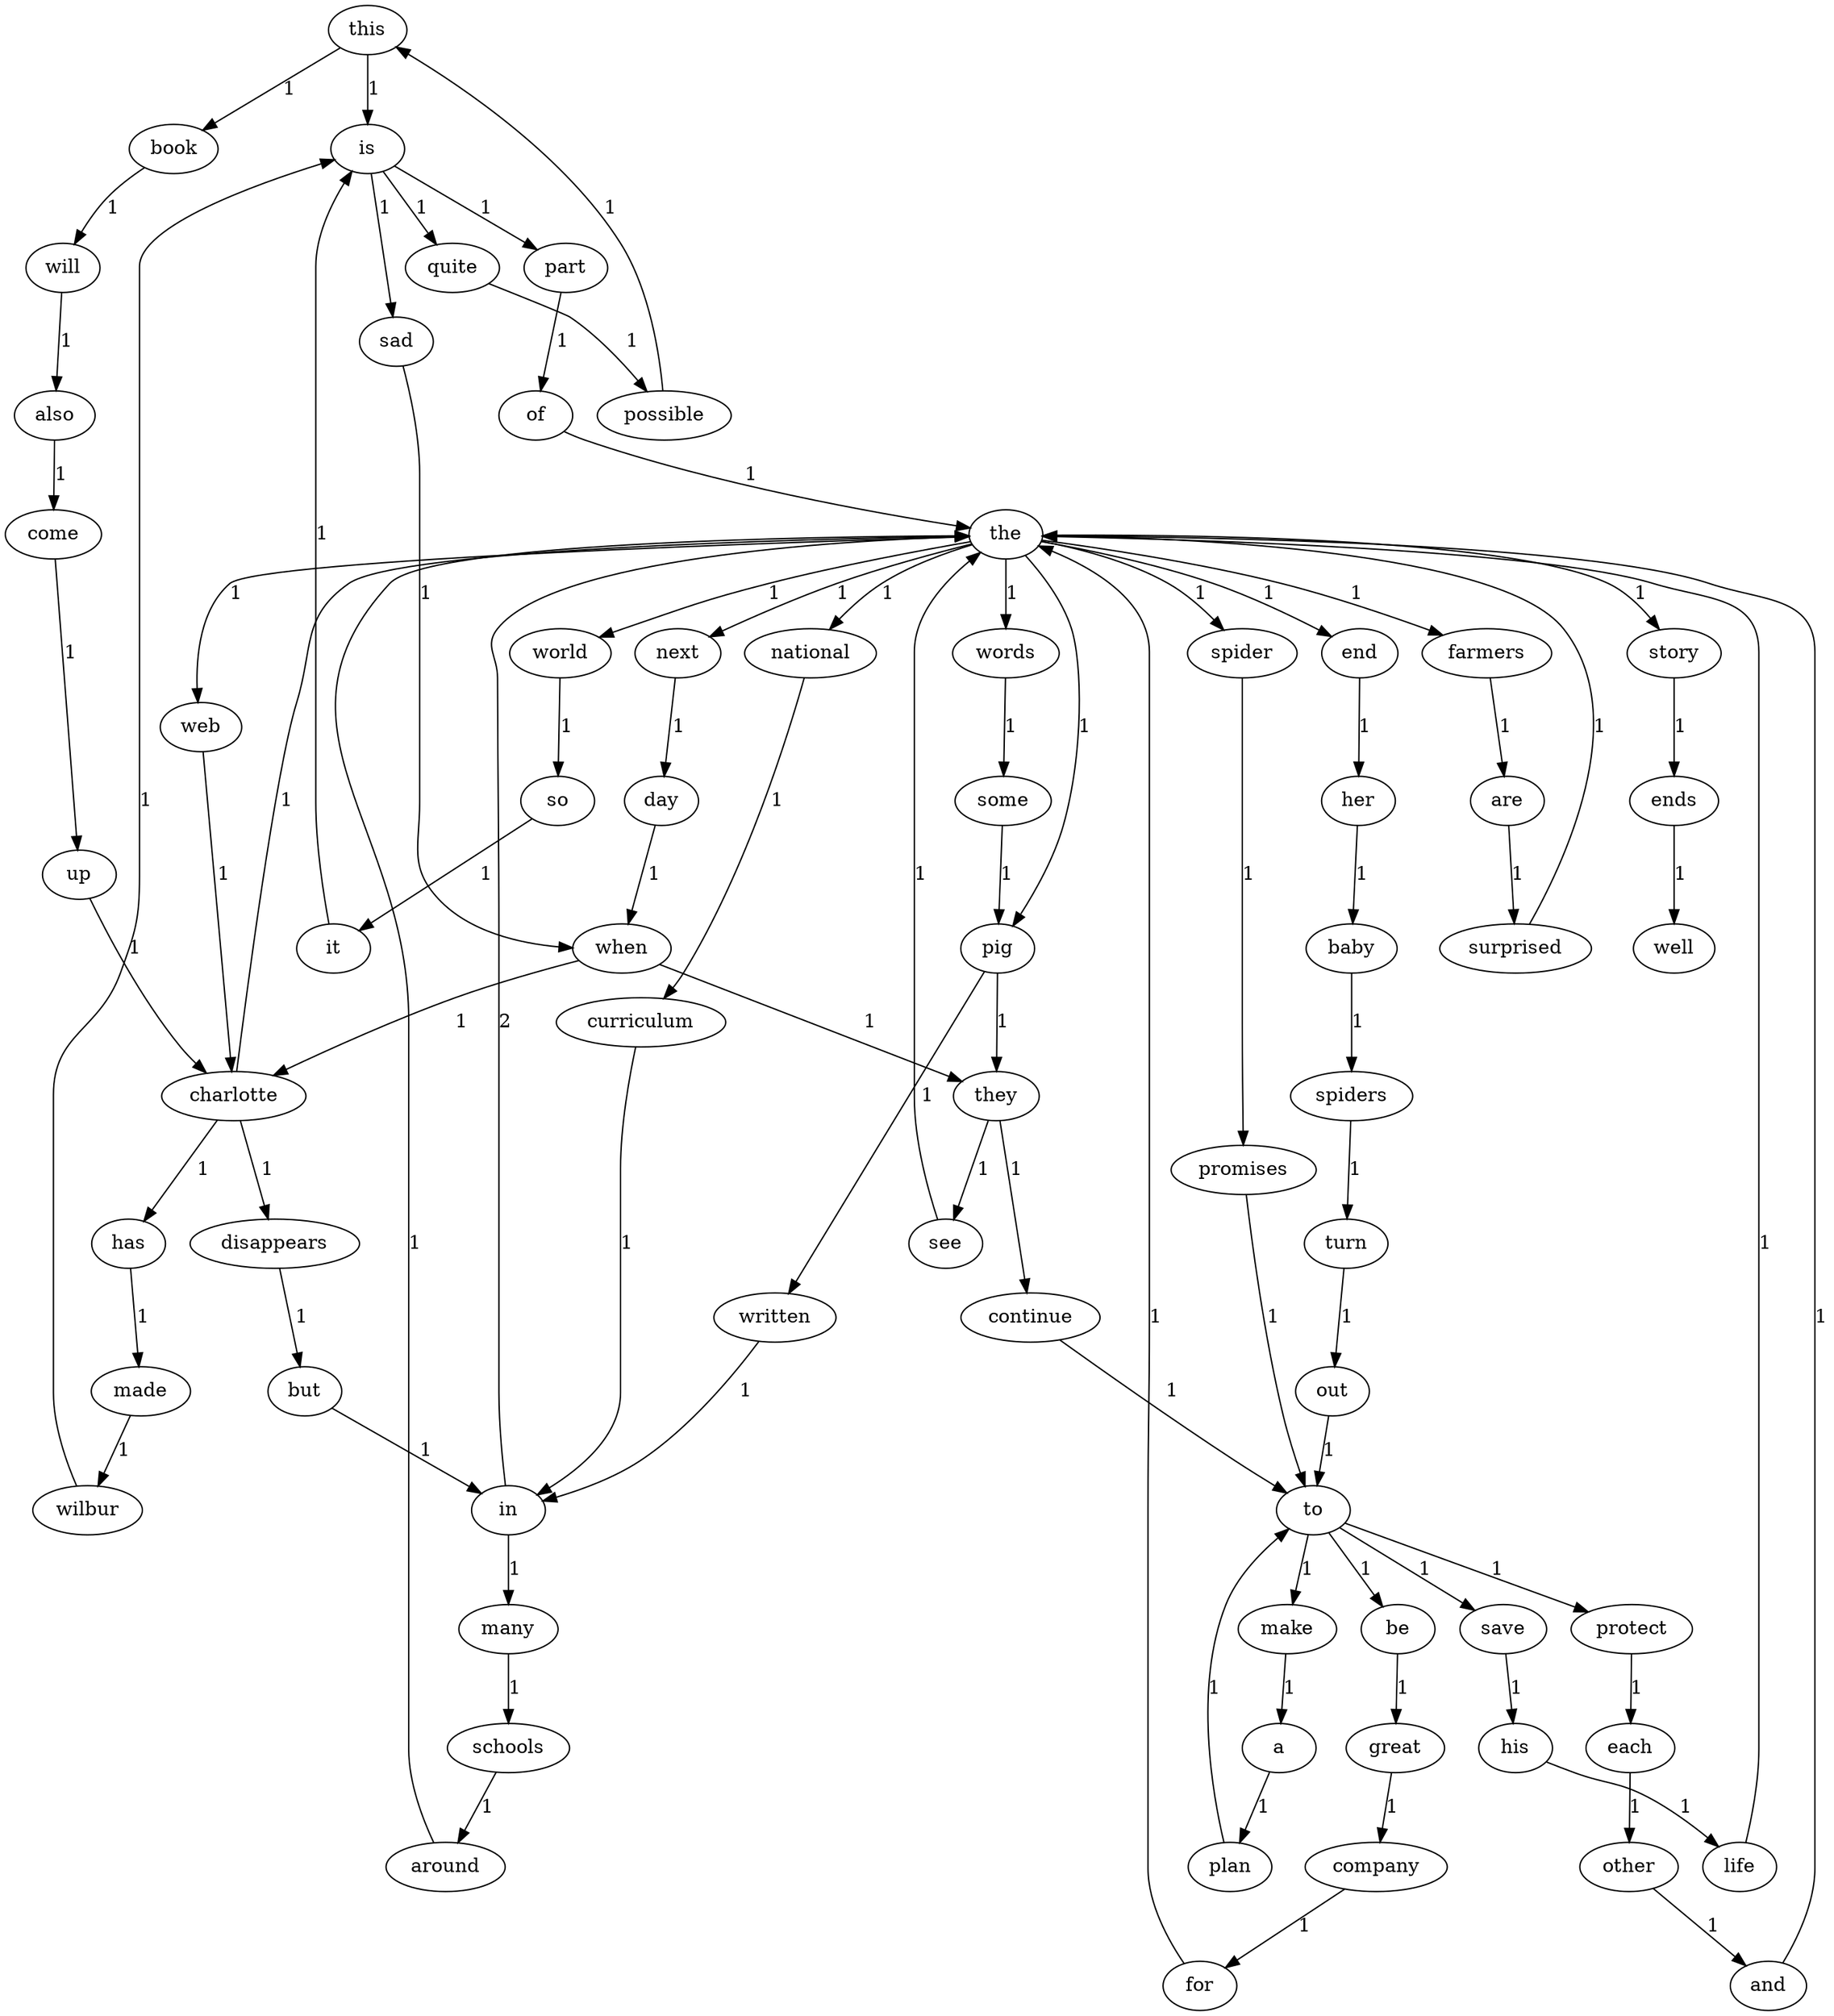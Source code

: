 digraph G {
this -> is [label="1"];
this -> book [label="1"];
is -> part [label="1"];
is -> quite [label="1"];
is -> sad [label="1"];
part -> of [label="1"];
of -> the [label="1"];
the -> national [label="1"];
the -> world [label="1"];
the -> spider [label="1"];
the -> farmers [label="1"];
the -> next [label="1"];
the -> words [label="1"];
the -> pig [label="1"];
the -> web [label="1"];
the -> end [label="1"];
the -> story [label="1"];
national -> curriculum [label="1"];
curriculum -> in [label="1"];
in -> the [label="2"];
in -> many [label="1"];
many -> schools [label="1"];
schools -> around [label="1"];
around -> the [label="1"];
world -> so [label="1"];
so -> it [label="1"];
it -> is [label="1"];
quite -> possible [label="1"];
possible -> this [label="1"];
book -> will [label="1"];
will -> also [label="1"];
also -> come [label="1"];
come -> up [label="1"];
up -> charlotte [label="1"];
charlotte -> the [label="1"];
charlotte -> has [label="1"];
charlotte -> disappears [label="1"];
spider -> promises [label="1"];
promises -> to [label="1"];
to -> make [label="1"];
to -> save [label="1"];
to -> be [label="1"];
to -> protect [label="1"];
make -> a [label="1"];
a -> plan [label="1"];
plan -> to [label="1"];
save -> his [label="1"];
his -> life [label="1"];
life -> the [label="1"];
farmers -> are [label="1"];
are -> surprised [label="1"];
surprised -> the [label="1"];
next -> day [label="1"];
day -> when [label="1"];
when -> charlotte [label="1"];
when -> they [label="1"];
they -> see [label="1"];
they -> continue [label="1"];
see -> the [label="1"];
words -> some [label="1"];
some -> pig [label="1"];
pig -> they [label="1"];
pig -> written [label="1"];
written -> in [label="1"];
web -> charlotte [label="1"];
has -> made [label="1"];
made -> wilbur [label="1"];
wilbur -> is [label="1"];
sad -> when [label="1"];
disappears -> but [label="1"];
but -> in [label="1"];
end -> her [label="1"];
her -> baby [label="1"];
baby -> spiders [label="1"];
spiders -> turn [label="1"];
turn -> out [label="1"];
out -> to [label="1"];
be -> great [label="1"];
great -> company [label="1"];
company -> for [label="1"];
for -> the [label="1"];
continue -> to [label="1"];
protect -> each [label="1"];
each -> other [label="1"];
other -> and [label="1"];
and -> the [label="1"];
story -> ends [label="1"];
ends -> well [label="1"];
}